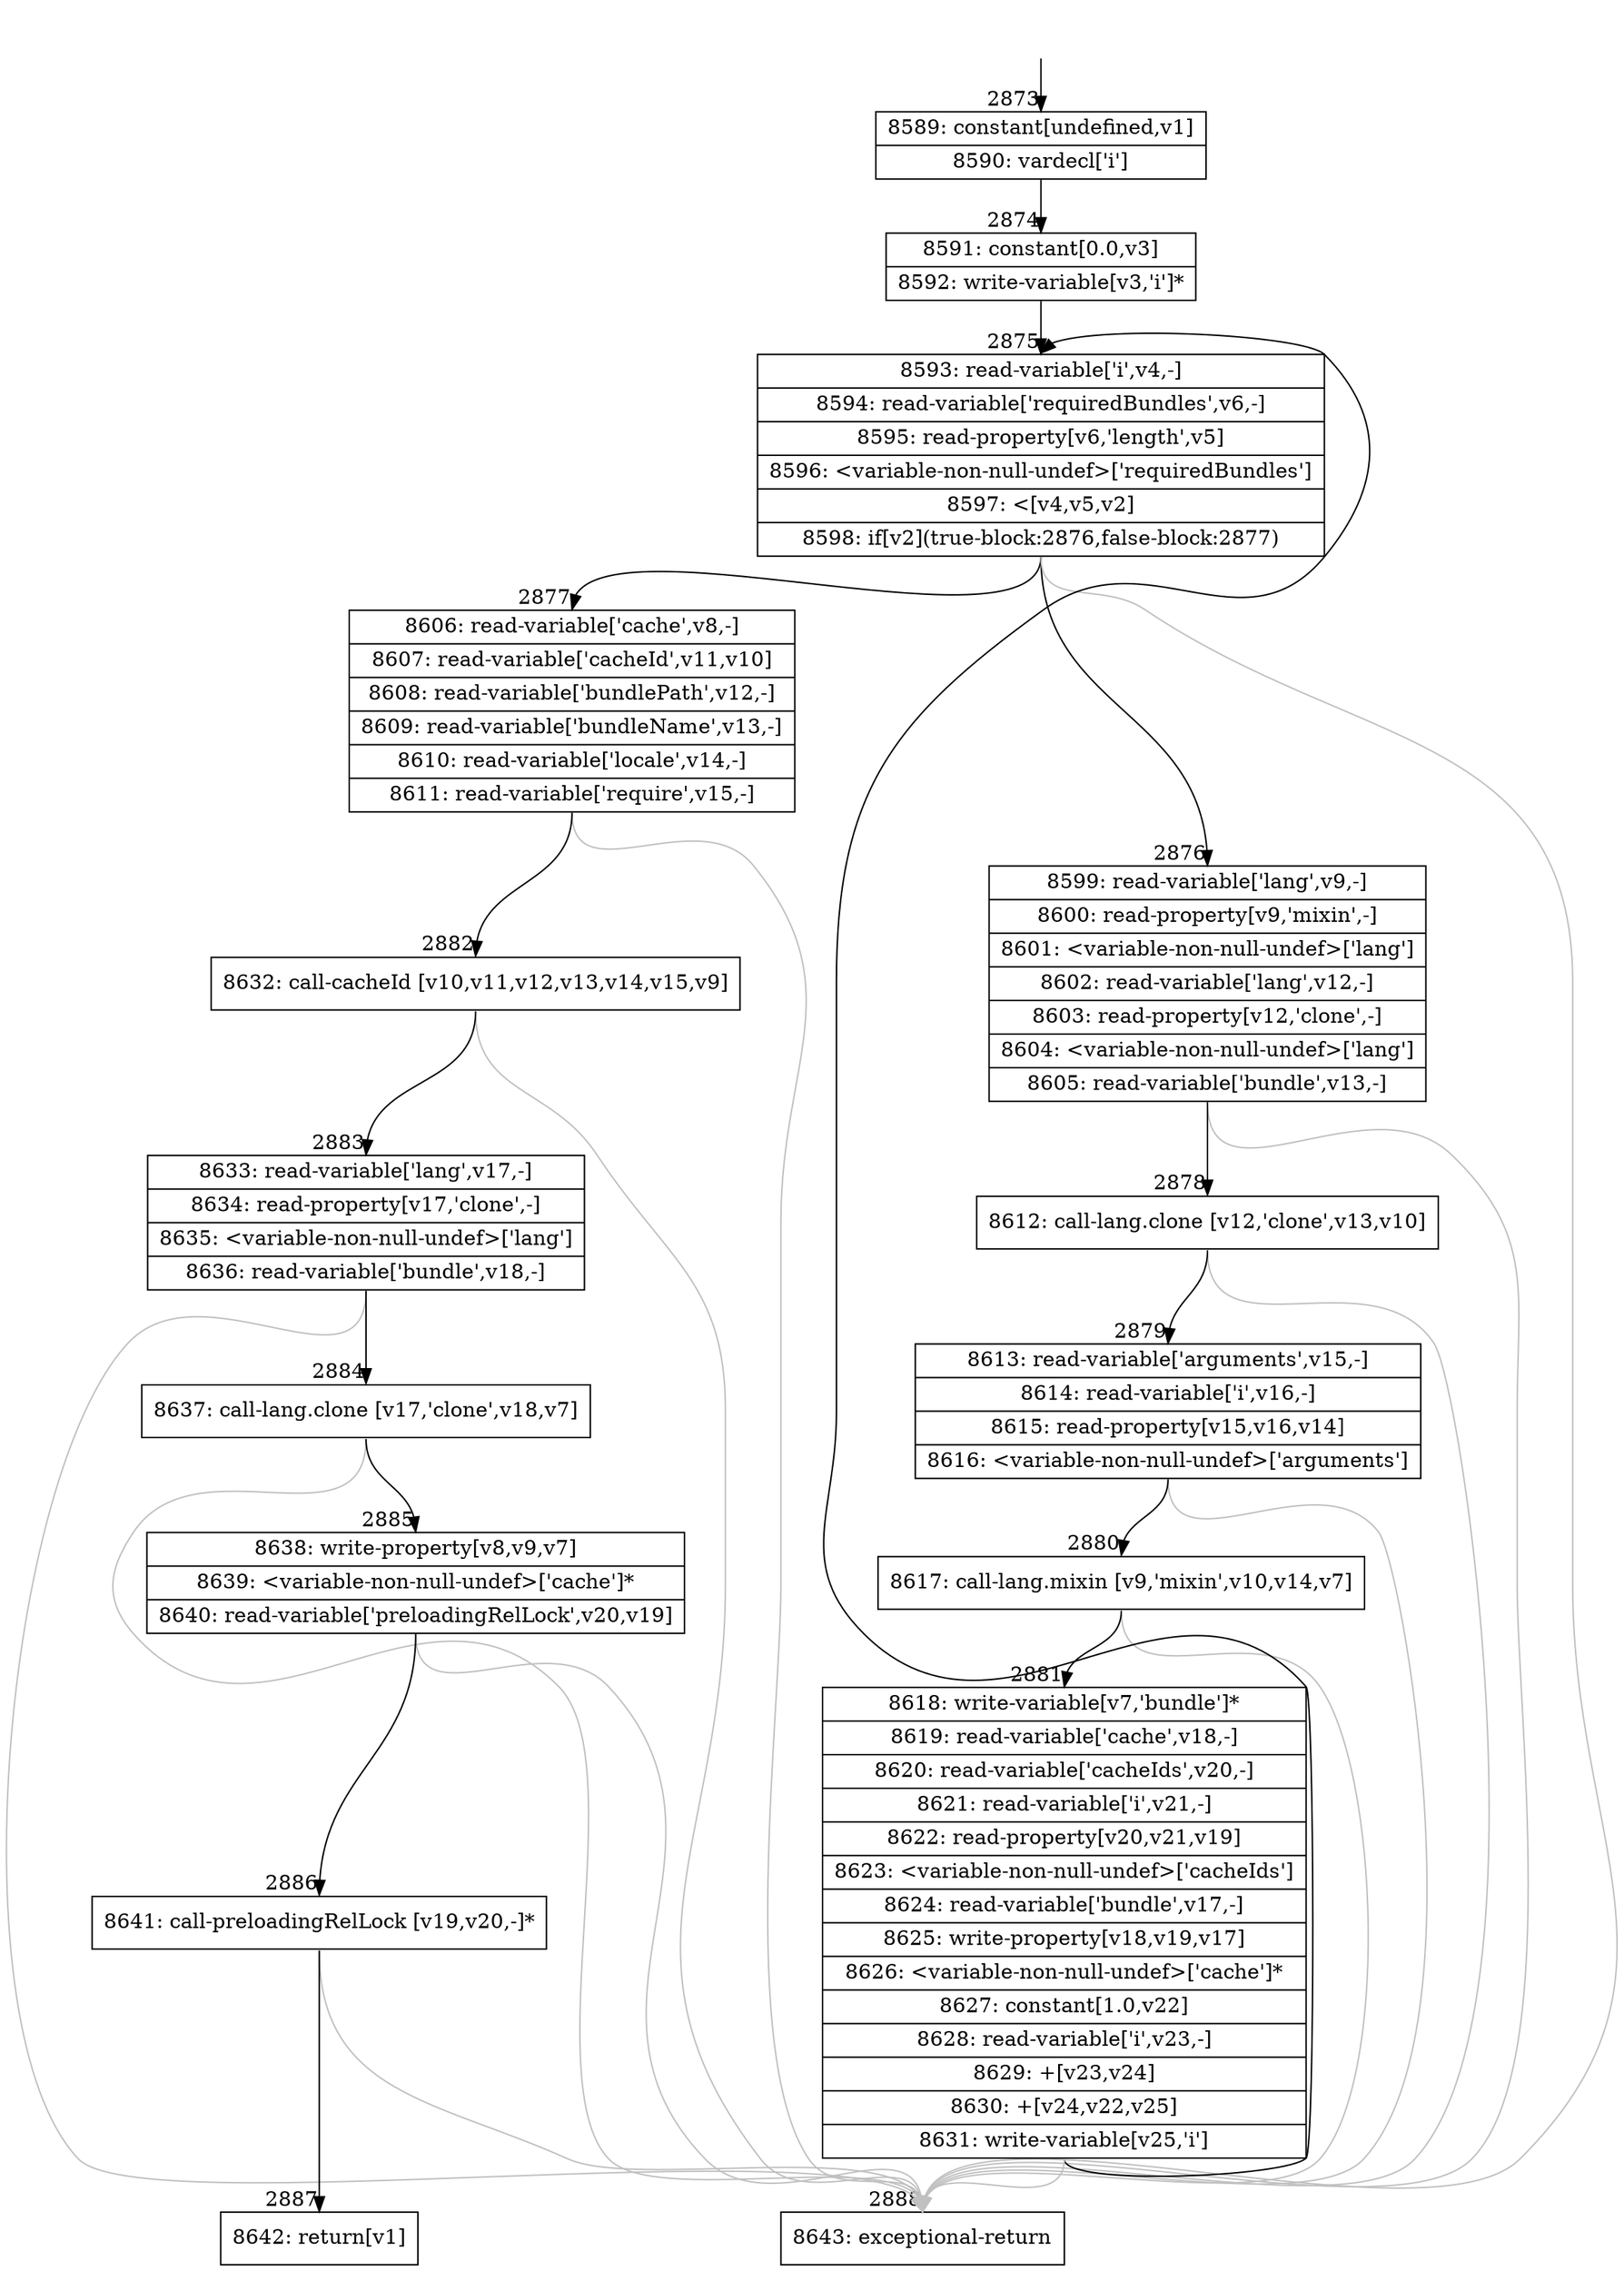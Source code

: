 digraph {
rankdir="TD"
BB_entry180[shape=none,label=""];
BB_entry180 -> BB2873 [tailport=s, headport=n, headlabel="    2873"]
BB2873 [shape=record label="{8589: constant[undefined,v1]|8590: vardecl['i']}" ] 
BB2873 -> BB2874 [tailport=s, headport=n, headlabel="      2874"]
BB2874 [shape=record label="{8591: constant[0.0,v3]|8592: write-variable[v3,'i']*}" ] 
BB2874 -> BB2875 [tailport=s, headport=n, headlabel="      2875"]
BB2875 [shape=record label="{8593: read-variable['i',v4,-]|8594: read-variable['requiredBundles',v6,-]|8595: read-property[v6,'length',v5]|8596: \<variable-non-null-undef\>['requiredBundles']|8597: \<[v4,v5,v2]|8598: if[v2](true-block:2876,false-block:2877)}" ] 
BB2875 -> BB2876 [tailport=s, headport=n, headlabel="      2876"]
BB2875 -> BB2877 [tailport=s, headport=n, headlabel="      2877"]
BB2875 -> BB2888 [tailport=s, headport=n, color=gray, headlabel="      2888"]
BB2876 [shape=record label="{8599: read-variable['lang',v9,-]|8600: read-property[v9,'mixin',-]|8601: \<variable-non-null-undef\>['lang']|8602: read-variable['lang',v12,-]|8603: read-property[v12,'clone',-]|8604: \<variable-non-null-undef\>['lang']|8605: read-variable['bundle',v13,-]}" ] 
BB2876 -> BB2878 [tailport=s, headport=n, headlabel="      2878"]
BB2876 -> BB2888 [tailport=s, headport=n, color=gray]
BB2877 [shape=record label="{8606: read-variable['cache',v8,-]|8607: read-variable['cacheId',v11,v10]|8608: read-variable['bundlePath',v12,-]|8609: read-variable['bundleName',v13,-]|8610: read-variable['locale',v14,-]|8611: read-variable['require',v15,-]}" ] 
BB2877 -> BB2882 [tailport=s, headport=n, headlabel="      2882"]
BB2877 -> BB2888 [tailport=s, headport=n, color=gray]
BB2878 [shape=record label="{8612: call-lang.clone [v12,'clone',v13,v10]}" ] 
BB2878 -> BB2879 [tailport=s, headport=n, headlabel="      2879"]
BB2878 -> BB2888 [tailport=s, headport=n, color=gray]
BB2879 [shape=record label="{8613: read-variable['arguments',v15,-]|8614: read-variable['i',v16,-]|8615: read-property[v15,v16,v14]|8616: \<variable-non-null-undef\>['arguments']}" ] 
BB2879 -> BB2880 [tailport=s, headport=n, headlabel="      2880"]
BB2879 -> BB2888 [tailport=s, headport=n, color=gray]
BB2880 [shape=record label="{8617: call-lang.mixin [v9,'mixin',v10,v14,v7]}" ] 
BB2880 -> BB2881 [tailport=s, headport=n, headlabel="      2881"]
BB2880 -> BB2888 [tailport=s, headport=n, color=gray]
BB2881 [shape=record label="{8618: write-variable[v7,'bundle']*|8619: read-variable['cache',v18,-]|8620: read-variable['cacheIds',v20,-]|8621: read-variable['i',v21,-]|8622: read-property[v20,v21,v19]|8623: \<variable-non-null-undef\>['cacheIds']|8624: read-variable['bundle',v17,-]|8625: write-property[v18,v19,v17]|8626: \<variable-non-null-undef\>['cache']*|8627: constant[1.0,v22]|8628: read-variable['i',v23,-]|8629: +[v23,v24]|8630: +[v24,v22,v25]|8631: write-variable[v25,'i']}" ] 
BB2881 -> BB2875 [tailport=s, headport=n]
BB2881 -> BB2888 [tailport=s, headport=n, color=gray]
BB2882 [shape=record label="{8632: call-cacheId [v10,v11,v12,v13,v14,v15,v9]}" ] 
BB2882 -> BB2883 [tailport=s, headport=n, headlabel="      2883"]
BB2882 -> BB2888 [tailport=s, headport=n, color=gray]
BB2883 [shape=record label="{8633: read-variable['lang',v17,-]|8634: read-property[v17,'clone',-]|8635: \<variable-non-null-undef\>['lang']|8636: read-variable['bundle',v18,-]}" ] 
BB2883 -> BB2884 [tailport=s, headport=n, headlabel="      2884"]
BB2883 -> BB2888 [tailport=s, headport=n, color=gray]
BB2884 [shape=record label="{8637: call-lang.clone [v17,'clone',v18,v7]}" ] 
BB2884 -> BB2885 [tailport=s, headport=n, headlabel="      2885"]
BB2884 -> BB2888 [tailport=s, headport=n, color=gray]
BB2885 [shape=record label="{8638: write-property[v8,v9,v7]|8639: \<variable-non-null-undef\>['cache']*|8640: read-variable['preloadingRelLock',v20,v19]}" ] 
BB2885 -> BB2886 [tailport=s, headport=n, headlabel="      2886"]
BB2885 -> BB2888 [tailport=s, headport=n, color=gray]
BB2886 [shape=record label="{8641: call-preloadingRelLock [v19,v20,-]*}" ] 
BB2886 -> BB2887 [tailport=s, headport=n, headlabel="      2887"]
BB2886 -> BB2888 [tailport=s, headport=n, color=gray]
BB2887 [shape=record label="{8642: return[v1]}" ] 
BB2888 [shape=record label="{8643: exceptional-return}" ] 
//#$~ 3294
}
